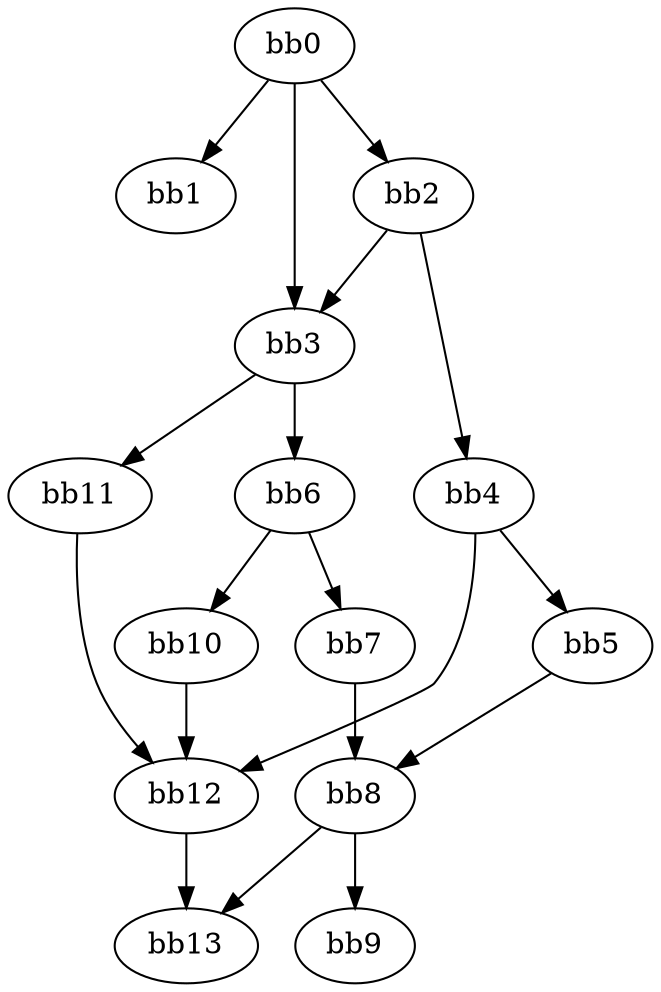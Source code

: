 digraph {
    0 [ label = "bb0\l" ]
    1 [ label = "bb1\l" ]
    2 [ label = "bb2\l" ]
    3 [ label = "bb3\l" ]
    4 [ label = "bb4\l" ]
    5 [ label = "bb5\l" ]
    6 [ label = "bb6\l" ]
    7 [ label = "bb7\l" ]
    8 [ label = "bb8\l" ]
    9 [ label = "bb9\l" ]
    10 [ label = "bb10\l" ]
    11 [ label = "bb11\l" ]
    12 [ label = "bb12\l" ]
    13 [ label = "bb13\l" ]
    0 -> 1 [ ]
    0 -> 2 [ ]
    0 -> 3 [ ]
    2 -> 3 [ ]
    2 -> 4 [ ]
    3 -> 6 [ ]
    3 -> 11 [ ]
    4 -> 5 [ ]
    4 -> 12 [ ]
    5 -> 8 [ ]
    6 -> 7 [ ]
    6 -> 10 [ ]
    7 -> 8 [ ]
    8 -> 9 [ ]
    8 -> 13 [ ]
    10 -> 12 [ ]
    11 -> 12 [ ]
    12 -> 13 [ ]
}

